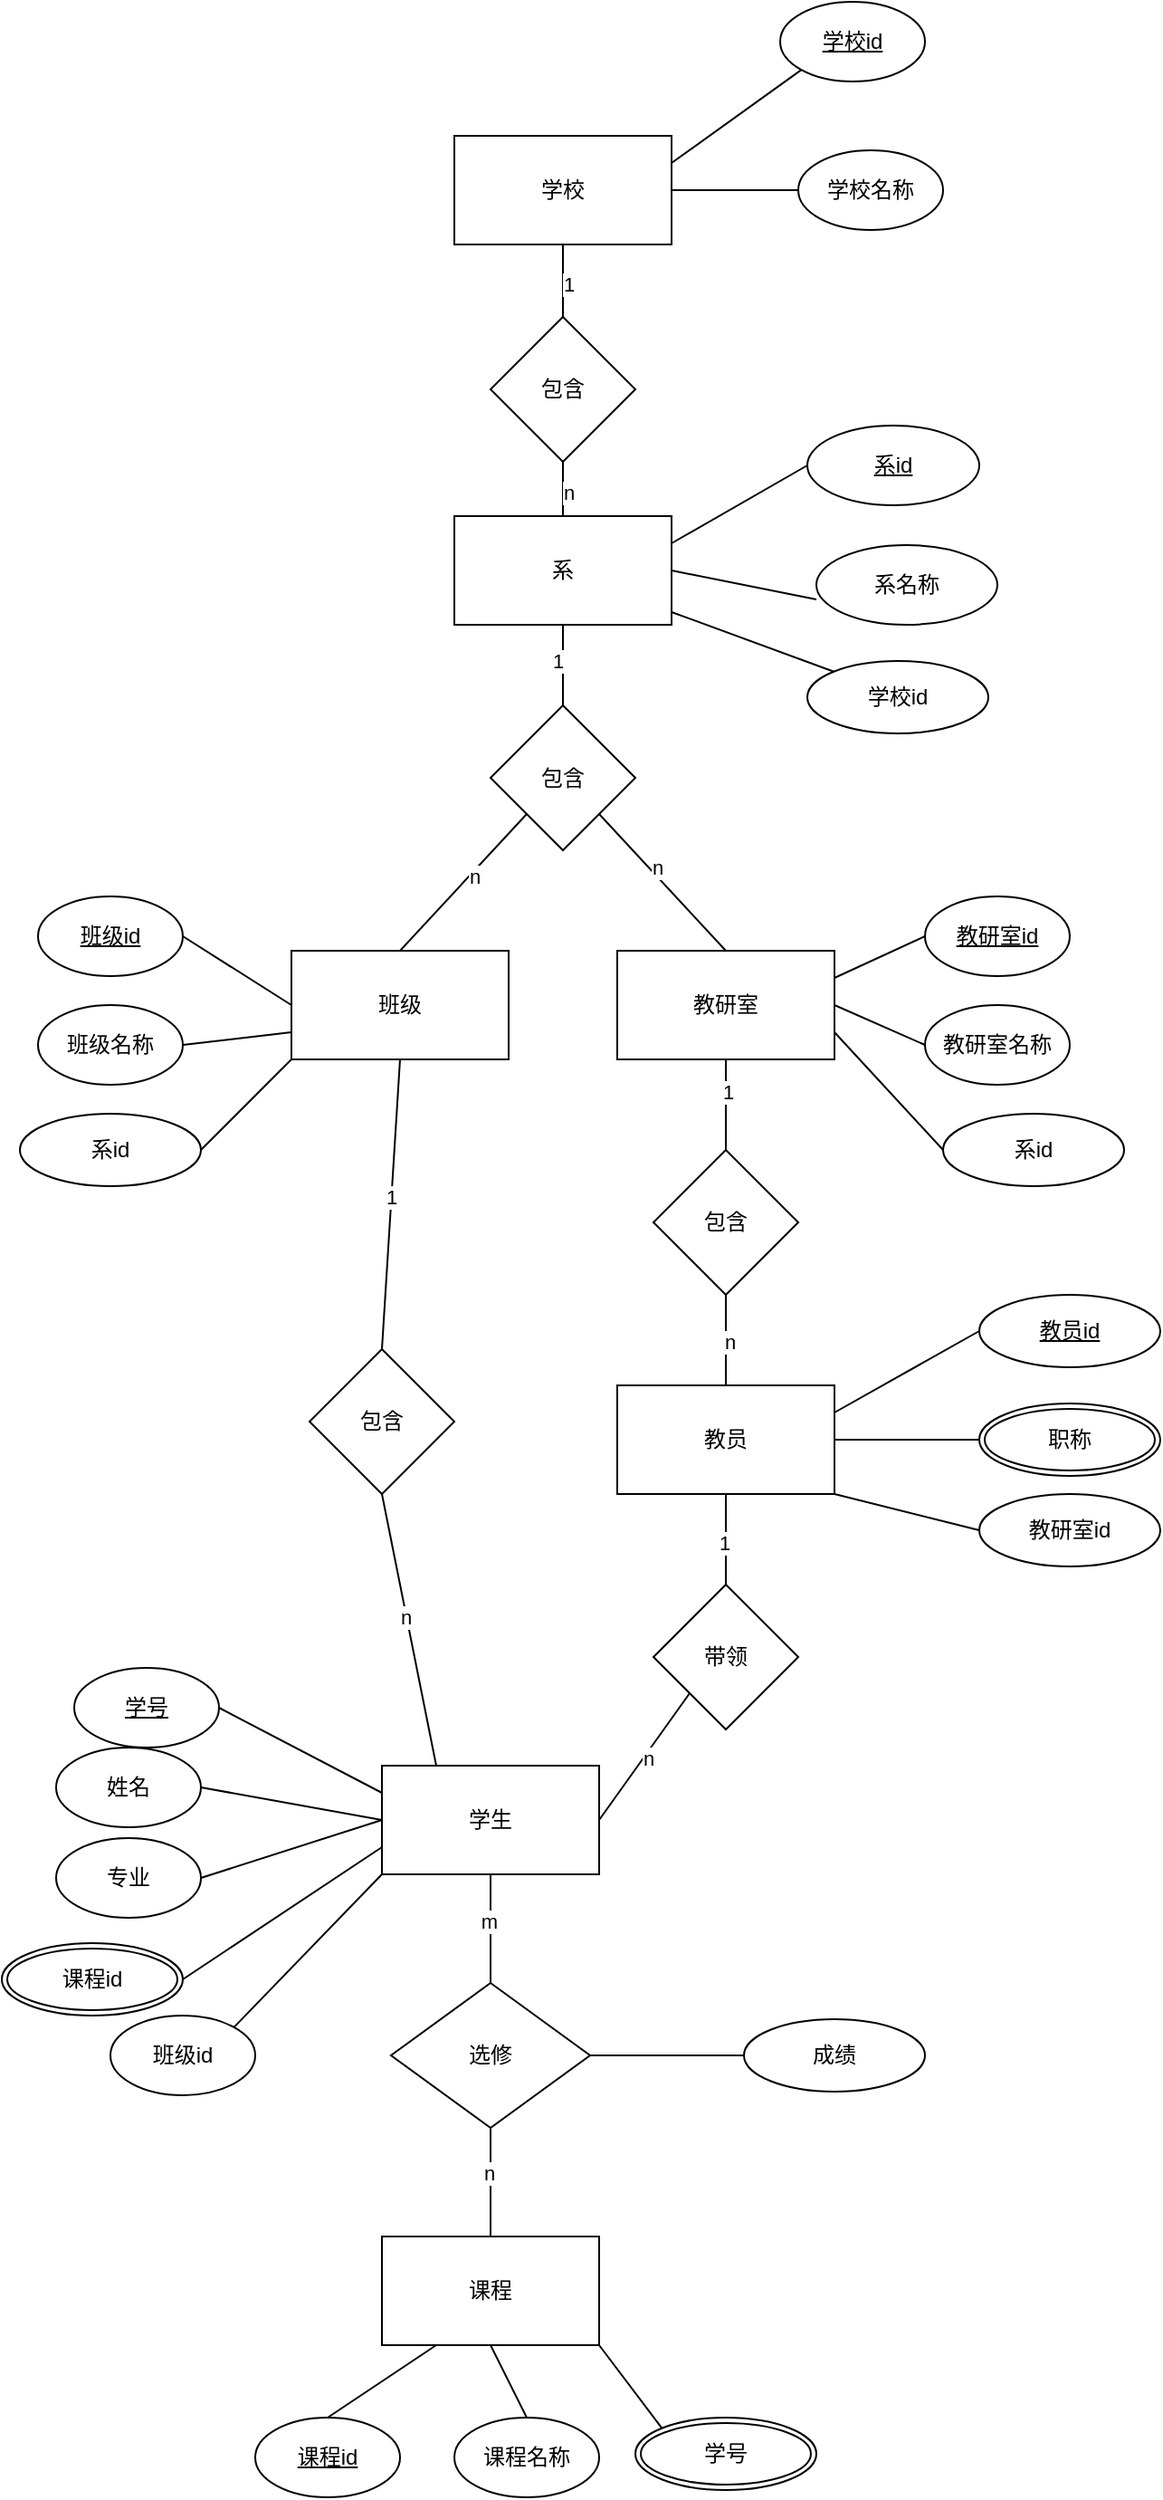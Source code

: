 <mxfile version="24.7.13">
  <diagram name="第 1 页" id="sECeABrqPzlm_Rx-wtIc">
    <mxGraphModel dx="1781" dy="1674" grid="1" gridSize="10" guides="1" tooltips="1" connect="1" arrows="1" fold="1" page="1" pageScale="1" pageWidth="827" pageHeight="1169" math="0" shadow="0">
      <root>
        <mxCell id="0" />
        <mxCell id="1" parent="0" />
        <mxCell id="IMBD8sZkuqatLbq9cF6B-1" value="课程" style="rounded=0;whiteSpace=wrap;html=1;" vertex="1" parent="1">
          <mxGeometry x="-100" y="650" width="120" height="60" as="geometry" />
        </mxCell>
        <mxCell id="IMBD8sZkuqatLbq9cF6B-2" value="学生" style="rounded=0;whiteSpace=wrap;html=1;" vertex="1" parent="1">
          <mxGeometry x="-100" y="390" width="120" height="60" as="geometry" />
        </mxCell>
        <mxCell id="IMBD8sZkuqatLbq9cF6B-3" value="选修" style="rhombus;whiteSpace=wrap;html=1;" vertex="1" parent="1">
          <mxGeometry x="-95" y="510" width="110" height="80" as="geometry" />
        </mxCell>
        <mxCell id="IMBD8sZkuqatLbq9cF6B-9" value="" style="endArrow=none;html=1;rounded=0;entryX=0;entryY=0.5;entryDx=0;entryDy=0;exitX=1;exitY=0.5;exitDx=0;exitDy=0;" edge="1" parent="1" source="IMBD8sZkuqatLbq9cF6B-3" target="IMBD8sZkuqatLbq9cF6B-126">
          <mxGeometry width="50" height="50" relative="1" as="geometry">
            <mxPoint x="-270" y="320" as="sourcePoint" />
            <mxPoint x="135" y="550" as="targetPoint" />
          </mxGeometry>
        </mxCell>
        <mxCell id="IMBD8sZkuqatLbq9cF6B-10" value="学校" style="rounded=0;whiteSpace=wrap;html=1;" vertex="1" parent="1">
          <mxGeometry x="-60" y="-510" width="120" height="60" as="geometry" />
        </mxCell>
        <mxCell id="IMBD8sZkuqatLbq9cF6B-33" value="班级" style="rounded=0;whiteSpace=wrap;html=1;" vertex="1" parent="1">
          <mxGeometry x="-150" y="-60" width="120" height="60" as="geometry" />
        </mxCell>
        <mxCell id="IMBD8sZkuqatLbq9cF6B-34" value="教研室" style="rounded=0;whiteSpace=wrap;html=1;" vertex="1" parent="1">
          <mxGeometry x="30" y="-60" width="120" height="60" as="geometry" />
        </mxCell>
        <mxCell id="IMBD8sZkuqatLbq9cF6B-35" value="教员" style="rounded=0;whiteSpace=wrap;html=1;" vertex="1" parent="1">
          <mxGeometry x="30" y="180" width="120" height="60" as="geometry" />
        </mxCell>
        <mxCell id="IMBD8sZkuqatLbq9cF6B-36" value="系" style="rounded=0;whiteSpace=wrap;html=1;" vertex="1" parent="1">
          <mxGeometry x="-60" y="-300" width="120" height="60" as="geometry" />
        </mxCell>
        <mxCell id="IMBD8sZkuqatLbq9cF6B-37" value="包含" style="rhombus;whiteSpace=wrap;html=1;" vertex="1" parent="1">
          <mxGeometry x="-40" y="-195.5" width="80" height="80" as="geometry" />
        </mxCell>
        <mxCell id="IMBD8sZkuqatLbq9cF6B-38" value="" style="endArrow=none;html=1;rounded=0;entryX=0.5;entryY=1;entryDx=0;entryDy=0;exitX=0.5;exitY=0;exitDx=0;exitDy=0;" edge="1" parent="1" source="IMBD8sZkuqatLbq9cF6B-37" target="IMBD8sZkuqatLbq9cF6B-36">
          <mxGeometry width="50" height="50" relative="1" as="geometry">
            <mxPoint x="-100" y="-170" as="sourcePoint" />
            <mxPoint y="-220" as="targetPoint" />
          </mxGeometry>
        </mxCell>
        <mxCell id="IMBD8sZkuqatLbq9cF6B-39" value="1" style="edgeLabel;html=1;align=center;verticalAlign=middle;resizable=0;points=[];" vertex="1" connectable="0" parent="IMBD8sZkuqatLbq9cF6B-38">
          <mxGeometry x="0.146" y="3" relative="1" as="geometry">
            <mxPoint y="1" as="offset" />
          </mxGeometry>
        </mxCell>
        <mxCell id="IMBD8sZkuqatLbq9cF6B-40" value="" style="endArrow=none;html=1;rounded=0;entryX=0;entryY=1;entryDx=0;entryDy=0;exitX=0.5;exitY=0;exitDx=0;exitDy=0;" edge="1" parent="1" source="IMBD8sZkuqatLbq9cF6B-33" target="IMBD8sZkuqatLbq9cF6B-37">
          <mxGeometry width="50" height="50" relative="1" as="geometry">
            <mxPoint x="-160" y="-50" as="sourcePoint" />
            <mxPoint x="-110" y="-100" as="targetPoint" />
          </mxGeometry>
        </mxCell>
        <mxCell id="IMBD8sZkuqatLbq9cF6B-41" value="n" style="edgeLabel;html=1;align=center;verticalAlign=middle;resizable=0;points=[];" vertex="1" connectable="0" parent="IMBD8sZkuqatLbq9cF6B-40">
          <mxGeometry x="0.126" y="-2" relative="1" as="geometry">
            <mxPoint as="offset" />
          </mxGeometry>
        </mxCell>
        <mxCell id="IMBD8sZkuqatLbq9cF6B-42" value="" style="endArrow=none;html=1;rounded=0;entryX=1;entryY=1;entryDx=0;entryDy=0;exitX=0.5;exitY=0;exitDx=0;exitDy=0;" edge="1" parent="1" source="IMBD8sZkuqatLbq9cF6B-34" target="IMBD8sZkuqatLbq9cF6B-37">
          <mxGeometry width="50" height="50" relative="1" as="geometry">
            <mxPoint x="80" y="-80" as="sourcePoint" />
            <mxPoint x="130" y="-130" as="targetPoint" />
          </mxGeometry>
        </mxCell>
        <mxCell id="IMBD8sZkuqatLbq9cF6B-43" value="n" style="edgeLabel;html=1;align=center;verticalAlign=middle;resizable=0;points=[];" vertex="1" connectable="0" parent="IMBD8sZkuqatLbq9cF6B-42">
          <mxGeometry x="0.163" y="-4" relative="1" as="geometry">
            <mxPoint as="offset" />
          </mxGeometry>
        </mxCell>
        <mxCell id="IMBD8sZkuqatLbq9cF6B-44" value="包含" style="rhombus;whiteSpace=wrap;html=1;" vertex="1" parent="1">
          <mxGeometry x="50" y="50" width="80" height="80" as="geometry" />
        </mxCell>
        <mxCell id="IMBD8sZkuqatLbq9cF6B-45" value="" style="endArrow=none;html=1;rounded=0;entryX=0.5;entryY=1;entryDx=0;entryDy=0;exitX=0.5;exitY=0;exitDx=0;exitDy=0;" edge="1" parent="1" source="IMBD8sZkuqatLbq9cF6B-44" target="IMBD8sZkuqatLbq9cF6B-34">
          <mxGeometry width="50" height="50" relative="1" as="geometry">
            <mxPoint x="-30" y="80" as="sourcePoint" />
            <mxPoint x="20" y="30" as="targetPoint" />
          </mxGeometry>
        </mxCell>
        <mxCell id="IMBD8sZkuqatLbq9cF6B-46" value="1" style="edgeLabel;html=1;align=center;verticalAlign=middle;resizable=0;points=[];" vertex="1" connectable="0" parent="IMBD8sZkuqatLbq9cF6B-45">
          <mxGeometry x="0.28" y="-1" relative="1" as="geometry">
            <mxPoint as="offset" />
          </mxGeometry>
        </mxCell>
        <mxCell id="IMBD8sZkuqatLbq9cF6B-47" value="" style="endArrow=none;html=1;rounded=0;entryX=0.5;entryY=1;entryDx=0;entryDy=0;exitX=0.5;exitY=0;exitDx=0;exitDy=0;" edge="1" parent="1" source="IMBD8sZkuqatLbq9cF6B-35" target="IMBD8sZkuqatLbq9cF6B-44">
          <mxGeometry width="50" height="50" relative="1" as="geometry">
            <mxPoint x="-160" y="240" as="sourcePoint" />
            <mxPoint x="-110" y="190" as="targetPoint" />
          </mxGeometry>
        </mxCell>
        <mxCell id="IMBD8sZkuqatLbq9cF6B-48" value="n" style="edgeLabel;html=1;align=center;verticalAlign=middle;resizable=0;points=[];" vertex="1" connectable="0" parent="IMBD8sZkuqatLbq9cF6B-47">
          <mxGeometry x="-0.04" y="-2" relative="1" as="geometry">
            <mxPoint as="offset" />
          </mxGeometry>
        </mxCell>
        <mxCell id="IMBD8sZkuqatLbq9cF6B-49" value="带领" style="rhombus;whiteSpace=wrap;html=1;" vertex="1" parent="1">
          <mxGeometry x="50" y="290" width="80" height="80" as="geometry" />
        </mxCell>
        <mxCell id="IMBD8sZkuqatLbq9cF6B-50" value="" style="endArrow=none;html=1;rounded=0;entryX=0.5;entryY=1;entryDx=0;entryDy=0;exitX=0.5;exitY=0;exitDx=0;exitDy=0;" edge="1" parent="1" source="IMBD8sZkuqatLbq9cF6B-49" target="IMBD8sZkuqatLbq9cF6B-35">
          <mxGeometry width="50" height="50" relative="1" as="geometry">
            <mxPoint x="30" y="290" as="sourcePoint" />
            <mxPoint x="80" y="240" as="targetPoint" />
          </mxGeometry>
        </mxCell>
        <mxCell id="IMBD8sZkuqatLbq9cF6B-51" value="1" style="edgeLabel;html=1;align=center;verticalAlign=middle;resizable=0;points=[];" vertex="1" connectable="0" parent="IMBD8sZkuqatLbq9cF6B-50">
          <mxGeometry x="-0.08" y="1" relative="1" as="geometry">
            <mxPoint as="offset" />
          </mxGeometry>
        </mxCell>
        <mxCell id="IMBD8sZkuqatLbq9cF6B-53" value="" style="endArrow=none;html=1;rounded=0;entryX=0;entryY=1;entryDx=0;entryDy=0;exitX=1;exitY=0.5;exitDx=0;exitDy=0;" edge="1" parent="1" source="IMBD8sZkuqatLbq9cF6B-2" target="IMBD8sZkuqatLbq9cF6B-49">
          <mxGeometry width="50" height="50" relative="1" as="geometry">
            <mxPoint x="20" y="530" as="sourcePoint" />
            <mxPoint x="70" y="480" as="targetPoint" />
          </mxGeometry>
        </mxCell>
        <mxCell id="IMBD8sZkuqatLbq9cF6B-54" value="n" style="edgeLabel;html=1;align=center;verticalAlign=middle;resizable=0;points=[];" vertex="1" connectable="0" parent="IMBD8sZkuqatLbq9cF6B-53">
          <mxGeometry x="0.027" y="-2" relative="1" as="geometry">
            <mxPoint as="offset" />
          </mxGeometry>
        </mxCell>
        <mxCell id="IMBD8sZkuqatLbq9cF6B-55" value="" style="endArrow=none;html=1;rounded=0;entryX=0.5;entryY=1;entryDx=0;entryDy=0;exitX=0.5;exitY=0;exitDx=0;exitDy=0;" edge="1" parent="1" source="IMBD8sZkuqatLbq9cF6B-3" target="IMBD8sZkuqatLbq9cF6B-2">
          <mxGeometry width="50" height="50" relative="1" as="geometry">
            <mxPoint x="-170" y="560" as="sourcePoint" />
            <mxPoint x="-120" y="510" as="targetPoint" />
          </mxGeometry>
        </mxCell>
        <mxCell id="IMBD8sZkuqatLbq9cF6B-57" value="m" style="edgeLabel;html=1;align=center;verticalAlign=middle;resizable=0;points=[];" vertex="1" connectable="0" parent="IMBD8sZkuqatLbq9cF6B-55">
          <mxGeometry x="0.133" y="1" relative="1" as="geometry">
            <mxPoint as="offset" />
          </mxGeometry>
        </mxCell>
        <mxCell id="IMBD8sZkuqatLbq9cF6B-56" value="" style="endArrow=none;html=1;rounded=0;entryX=0.5;entryY=1;entryDx=0;entryDy=0;exitX=0.5;exitY=0;exitDx=0;exitDy=0;" edge="1" parent="1" source="IMBD8sZkuqatLbq9cF6B-1" target="IMBD8sZkuqatLbq9cF6B-3">
          <mxGeometry width="50" height="50" relative="1" as="geometry">
            <mxPoint x="-190" y="630" as="sourcePoint" />
            <mxPoint x="-140" y="580" as="targetPoint" />
          </mxGeometry>
        </mxCell>
        <mxCell id="IMBD8sZkuqatLbq9cF6B-58" value="n" style="edgeLabel;html=1;align=center;verticalAlign=middle;resizable=0;points=[];" vertex="1" connectable="0" parent="IMBD8sZkuqatLbq9cF6B-56">
          <mxGeometry x="0.167" y="1" relative="1" as="geometry">
            <mxPoint as="offset" />
          </mxGeometry>
        </mxCell>
        <mxCell id="IMBD8sZkuqatLbq9cF6B-59" value="包含" style="rhombus;whiteSpace=wrap;html=1;" vertex="1" parent="1">
          <mxGeometry x="-140" y="160" width="80" height="80" as="geometry" />
        </mxCell>
        <mxCell id="IMBD8sZkuqatLbq9cF6B-60" value="" style="endArrow=none;html=1;rounded=0;entryX=0.5;entryY=1;entryDx=0;entryDy=0;exitX=0.5;exitY=0;exitDx=0;exitDy=0;" edge="1" parent="1" source="IMBD8sZkuqatLbq9cF6B-59" target="IMBD8sZkuqatLbq9cF6B-33">
          <mxGeometry width="50" height="50" relative="1" as="geometry">
            <mxPoint x="-200" y="120" as="sourcePoint" />
            <mxPoint x="-150" y="70" as="targetPoint" />
          </mxGeometry>
        </mxCell>
        <mxCell id="IMBD8sZkuqatLbq9cF6B-62" value="1" style="edgeLabel;html=1;align=center;verticalAlign=middle;resizable=0;points=[];" vertex="1" connectable="0" parent="IMBD8sZkuqatLbq9cF6B-60">
          <mxGeometry x="0.05" relative="1" as="geometry">
            <mxPoint as="offset" />
          </mxGeometry>
        </mxCell>
        <mxCell id="IMBD8sZkuqatLbq9cF6B-61" value="" style="endArrow=none;html=1;rounded=0;entryX=0.5;entryY=1;entryDx=0;entryDy=0;exitX=0.25;exitY=0;exitDx=0;exitDy=0;" edge="1" parent="1" source="IMBD8sZkuqatLbq9cF6B-2" target="IMBD8sZkuqatLbq9cF6B-59">
          <mxGeometry width="50" height="50" relative="1" as="geometry">
            <mxPoint x="-250" y="350" as="sourcePoint" />
            <mxPoint x="-200" y="300" as="targetPoint" />
          </mxGeometry>
        </mxCell>
        <mxCell id="IMBD8sZkuqatLbq9cF6B-63" value="n" style="edgeLabel;html=1;align=center;verticalAlign=middle;resizable=0;points=[];" vertex="1" connectable="0" parent="IMBD8sZkuqatLbq9cF6B-61">
          <mxGeometry x="0.095" y="1" relative="1" as="geometry">
            <mxPoint as="offset" />
          </mxGeometry>
        </mxCell>
        <mxCell id="IMBD8sZkuqatLbq9cF6B-64" value="包含" style="rhombus;whiteSpace=wrap;html=1;" vertex="1" parent="1">
          <mxGeometry x="-40" y="-410" width="80" height="80" as="geometry" />
        </mxCell>
        <mxCell id="IMBD8sZkuqatLbq9cF6B-65" value="" style="endArrow=none;html=1;rounded=0;entryX=0.5;entryY=1;entryDx=0;entryDy=0;exitX=0.5;exitY=0;exitDx=0;exitDy=0;" edge="1" parent="1" source="IMBD8sZkuqatLbq9cF6B-64" target="IMBD8sZkuqatLbq9cF6B-10">
          <mxGeometry width="50" height="50" relative="1" as="geometry">
            <mxPoint x="-130" y="-370" as="sourcePoint" />
            <mxPoint x="-80" y="-420" as="targetPoint" />
          </mxGeometry>
        </mxCell>
        <mxCell id="IMBD8sZkuqatLbq9cF6B-66" value="1" style="edgeLabel;html=1;align=center;verticalAlign=middle;resizable=0;points=[];" vertex="1" connectable="0" parent="IMBD8sZkuqatLbq9cF6B-65">
          <mxGeometry x="-0.1" y="-3" relative="1" as="geometry">
            <mxPoint as="offset" />
          </mxGeometry>
        </mxCell>
        <mxCell id="IMBD8sZkuqatLbq9cF6B-67" value="" style="endArrow=none;html=1;rounded=0;entryX=0.5;entryY=1;entryDx=0;entryDy=0;exitX=0.5;exitY=0;exitDx=0;exitDy=0;" edge="1" parent="1" source="IMBD8sZkuqatLbq9cF6B-36" target="IMBD8sZkuqatLbq9cF6B-64">
          <mxGeometry width="50" height="50" relative="1" as="geometry">
            <mxPoint x="-120" y="-290" as="sourcePoint" />
            <mxPoint x="-70" y="-340" as="targetPoint" />
          </mxGeometry>
        </mxCell>
        <mxCell id="IMBD8sZkuqatLbq9cF6B-68" value="n" style="edgeLabel;html=1;align=center;verticalAlign=middle;resizable=0;points=[];" vertex="1" connectable="0" parent="IMBD8sZkuqatLbq9cF6B-67">
          <mxGeometry x="-0.133" y="-3" relative="1" as="geometry">
            <mxPoint as="offset" />
          </mxGeometry>
        </mxCell>
        <mxCell id="IMBD8sZkuqatLbq9cF6B-69" value="&lt;u&gt;学校id&lt;/u&gt;" style="ellipse;whiteSpace=wrap;html=1;" vertex="1" parent="1">
          <mxGeometry x="120" y="-584" width="80" height="44" as="geometry" />
        </mxCell>
        <mxCell id="IMBD8sZkuqatLbq9cF6B-70" value="" style="endArrow=none;html=1;rounded=0;entryX=0;entryY=1;entryDx=0;entryDy=0;exitX=1;exitY=0.25;exitDx=0;exitDy=0;" edge="1" parent="1" source="IMBD8sZkuqatLbq9cF6B-10" target="IMBD8sZkuqatLbq9cF6B-69">
          <mxGeometry width="50" height="50" relative="1" as="geometry">
            <mxPoint x="150" y="-430" as="sourcePoint" />
            <mxPoint x="200" y="-480" as="targetPoint" />
          </mxGeometry>
        </mxCell>
        <mxCell id="IMBD8sZkuqatLbq9cF6B-74" value="学校名称" style="ellipse;whiteSpace=wrap;html=1;" vertex="1" parent="1">
          <mxGeometry x="130" y="-502" width="80" height="44" as="geometry" />
        </mxCell>
        <mxCell id="IMBD8sZkuqatLbq9cF6B-75" value="" style="endArrow=none;html=1;rounded=0;entryX=0;entryY=0.5;entryDx=0;entryDy=0;exitX=1;exitY=0.5;exitDx=0;exitDy=0;" edge="1" parent="1" source="IMBD8sZkuqatLbq9cF6B-10" target="IMBD8sZkuqatLbq9cF6B-74">
          <mxGeometry width="50" height="50" relative="1" as="geometry">
            <mxPoint x="70" y="-485" as="sourcePoint" />
            <mxPoint x="142" y="-536" as="targetPoint" />
          </mxGeometry>
        </mxCell>
        <mxCell id="IMBD8sZkuqatLbq9cF6B-76" value="&lt;u&gt;系id&lt;/u&gt;" style="ellipse;whiteSpace=wrap;html=1;" vertex="1" parent="1">
          <mxGeometry x="135" y="-350" width="95" height="44" as="geometry" />
        </mxCell>
        <mxCell id="IMBD8sZkuqatLbq9cF6B-77" value="" style="endArrow=none;html=1;rounded=0;entryX=0;entryY=0.5;entryDx=0;entryDy=0;exitX=1;exitY=0.25;exitDx=0;exitDy=0;" edge="1" parent="1" source="IMBD8sZkuqatLbq9cF6B-36" target="IMBD8sZkuqatLbq9cF6B-76">
          <mxGeometry width="50" height="50" relative="1" as="geometry">
            <mxPoint x="90" y="-260" as="sourcePoint" />
            <mxPoint x="140" y="-310" as="targetPoint" />
          </mxGeometry>
        </mxCell>
        <mxCell id="IMBD8sZkuqatLbq9cF6B-79" value="系名称" style="ellipse;whiteSpace=wrap;html=1;" vertex="1" parent="1">
          <mxGeometry x="140" y="-284" width="100" height="44" as="geometry" />
        </mxCell>
        <mxCell id="IMBD8sZkuqatLbq9cF6B-80" value="" style="endArrow=none;html=1;rounded=0;entryX=0;entryY=0.682;entryDx=0;entryDy=0;entryPerimeter=0;exitX=1;exitY=0.5;exitDx=0;exitDy=0;" edge="1" parent="1" source="IMBD8sZkuqatLbq9cF6B-36" target="IMBD8sZkuqatLbq9cF6B-79">
          <mxGeometry width="50" height="50" relative="1" as="geometry">
            <mxPoint x="90" y="-170" as="sourcePoint" />
            <mxPoint x="140" y="-220" as="targetPoint" />
          </mxGeometry>
        </mxCell>
        <mxCell id="IMBD8sZkuqatLbq9cF6B-81" value="&lt;u&gt;教研室id&lt;/u&gt;" style="ellipse;whiteSpace=wrap;html=1;" vertex="1" parent="1">
          <mxGeometry x="200" y="-90" width="80" height="44" as="geometry" />
        </mxCell>
        <mxCell id="IMBD8sZkuqatLbq9cF6B-82" value="教研室名称" style="ellipse;whiteSpace=wrap;html=1;" vertex="1" parent="1">
          <mxGeometry x="200" y="-30" width="80" height="44" as="geometry" />
        </mxCell>
        <mxCell id="IMBD8sZkuqatLbq9cF6B-83" value="" style="endArrow=none;html=1;rounded=0;entryX=0;entryY=0.5;entryDx=0;entryDy=0;exitX=1;exitY=0.25;exitDx=0;exitDy=0;" edge="1" parent="1" source="IMBD8sZkuqatLbq9cF6B-34" target="IMBD8sZkuqatLbq9cF6B-81">
          <mxGeometry width="50" height="50" relative="1" as="geometry">
            <mxPoint x="150" y="-70" as="sourcePoint" />
            <mxPoint x="200" y="-120" as="targetPoint" />
          </mxGeometry>
        </mxCell>
        <mxCell id="IMBD8sZkuqatLbq9cF6B-84" value="" style="endArrow=none;html=1;rounded=0;entryX=0;entryY=0.5;entryDx=0;entryDy=0;exitX=1;exitY=0.5;exitDx=0;exitDy=0;" edge="1" parent="1" source="IMBD8sZkuqatLbq9cF6B-34" target="IMBD8sZkuqatLbq9cF6B-82">
          <mxGeometry width="50" height="50" relative="1" as="geometry">
            <mxPoint x="120" y="70" as="sourcePoint" />
            <mxPoint x="170" y="20" as="targetPoint" />
          </mxGeometry>
        </mxCell>
        <mxCell id="IMBD8sZkuqatLbq9cF6B-85" value="班级名称" style="ellipse;whiteSpace=wrap;html=1;" vertex="1" parent="1">
          <mxGeometry x="-290" y="-30" width="80" height="44" as="geometry" />
        </mxCell>
        <mxCell id="IMBD8sZkuqatLbq9cF6B-86" value="" style="endArrow=none;html=1;rounded=0;entryX=0;entryY=0.75;entryDx=0;entryDy=0;exitX=1;exitY=0.5;exitDx=0;exitDy=0;" edge="1" parent="1" source="IMBD8sZkuqatLbq9cF6B-85" target="IMBD8sZkuqatLbq9cF6B-33">
          <mxGeometry width="50" height="50" relative="1" as="geometry">
            <mxPoint x="-190" y="100" as="sourcePoint" />
            <mxPoint x="-140" y="50" as="targetPoint" />
          </mxGeometry>
        </mxCell>
        <mxCell id="IMBD8sZkuqatLbq9cF6B-87" value="&lt;u&gt;班级id&lt;/u&gt;" style="ellipse;whiteSpace=wrap;html=1;" vertex="1" parent="1">
          <mxGeometry x="-290" y="-90" width="80" height="44" as="geometry" />
        </mxCell>
        <mxCell id="IMBD8sZkuqatLbq9cF6B-88" value="" style="endArrow=none;html=1;rounded=0;entryX=0;entryY=0.5;entryDx=0;entryDy=0;exitX=1;exitY=0.5;exitDx=0;exitDy=0;" edge="1" parent="1" source="IMBD8sZkuqatLbq9cF6B-87" target="IMBD8sZkuqatLbq9cF6B-33">
          <mxGeometry width="50" height="50" relative="1" as="geometry">
            <mxPoint x="-290" y="-90" as="sourcePoint" />
            <mxPoint x="-240" y="-140" as="targetPoint" />
          </mxGeometry>
        </mxCell>
        <mxCell id="IMBD8sZkuqatLbq9cF6B-89" value="姓名" style="ellipse;whiteSpace=wrap;html=1;" vertex="1" parent="1">
          <mxGeometry x="-280" y="380" width="80" height="44" as="geometry" />
        </mxCell>
        <mxCell id="IMBD8sZkuqatLbq9cF6B-90" value="&lt;u&gt;学号&lt;/u&gt;" style="ellipse;whiteSpace=wrap;html=1;" vertex="1" parent="1">
          <mxGeometry x="-270" y="336" width="80" height="44" as="geometry" />
        </mxCell>
        <mxCell id="IMBD8sZkuqatLbq9cF6B-91" value="专业" style="ellipse;whiteSpace=wrap;html=1;" vertex="1" parent="1">
          <mxGeometry x="-280" y="430" width="80" height="44" as="geometry" />
        </mxCell>
        <mxCell id="IMBD8sZkuqatLbq9cF6B-94" value="班级id" style="ellipse;whiteSpace=wrap;html=1;" vertex="1" parent="1">
          <mxGeometry x="-250" y="528" width="80" height="44" as="geometry" />
        </mxCell>
        <mxCell id="IMBD8sZkuqatLbq9cF6B-95" value="" style="endArrow=none;html=1;rounded=0;entryX=0;entryY=0.25;entryDx=0;entryDy=0;exitX=1;exitY=0.5;exitDx=0;exitDy=0;" edge="1" parent="1" source="IMBD8sZkuqatLbq9cF6B-90" target="IMBD8sZkuqatLbq9cF6B-2">
          <mxGeometry width="50" height="50" relative="1" as="geometry">
            <mxPoint x="-340" y="540" as="sourcePoint" />
            <mxPoint x="-290" y="490" as="targetPoint" />
          </mxGeometry>
        </mxCell>
        <mxCell id="IMBD8sZkuqatLbq9cF6B-96" value="" style="endArrow=none;html=1;rounded=0;entryX=0;entryY=0.5;entryDx=0;entryDy=0;exitX=1;exitY=0.5;exitDx=0;exitDy=0;" edge="1" parent="1" source="IMBD8sZkuqatLbq9cF6B-89" target="IMBD8sZkuqatLbq9cF6B-2">
          <mxGeometry width="50" height="50" relative="1" as="geometry">
            <mxPoint x="-330" y="640" as="sourcePoint" />
            <mxPoint x="-280" y="590" as="targetPoint" />
          </mxGeometry>
        </mxCell>
        <mxCell id="IMBD8sZkuqatLbq9cF6B-97" value="" style="endArrow=none;html=1;rounded=0;entryX=0;entryY=0.5;entryDx=0;entryDy=0;exitX=1;exitY=0.5;exitDx=0;exitDy=0;" edge="1" parent="1" source="IMBD8sZkuqatLbq9cF6B-91" target="IMBD8sZkuqatLbq9cF6B-2">
          <mxGeometry width="50" height="50" relative="1" as="geometry">
            <mxPoint x="-330" y="630" as="sourcePoint" />
            <mxPoint x="-280" y="580" as="targetPoint" />
          </mxGeometry>
        </mxCell>
        <mxCell id="IMBD8sZkuqatLbq9cF6B-98" value="" style="endArrow=none;html=1;rounded=0;entryX=0;entryY=0.75;entryDx=0;entryDy=0;exitX=1;exitY=0.5;exitDx=0;exitDy=0;" edge="1" parent="1" source="IMBD8sZkuqatLbq9cF6B-125" target="IMBD8sZkuqatLbq9cF6B-2">
          <mxGeometry width="50" height="50" relative="1" as="geometry">
            <mxPoint x="-201.716" y="486.444" as="sourcePoint" />
            <mxPoint x="-160" y="510" as="targetPoint" />
          </mxGeometry>
        </mxCell>
        <mxCell id="IMBD8sZkuqatLbq9cF6B-99" value="" style="endArrow=none;html=1;rounded=0;entryX=0;entryY=1;entryDx=0;entryDy=0;exitX=1;exitY=0;exitDx=0;exitDy=0;" edge="1" parent="1" source="IMBD8sZkuqatLbq9cF6B-94" target="IMBD8sZkuqatLbq9cF6B-2">
          <mxGeometry width="50" height="50" relative="1" as="geometry">
            <mxPoint x="-250" y="580" as="sourcePoint" />
            <mxPoint x="-200" y="530" as="targetPoint" />
          </mxGeometry>
        </mxCell>
        <mxCell id="IMBD8sZkuqatLbq9cF6B-100" value="&lt;u&gt;课程id&lt;/u&gt;" style="ellipse;whiteSpace=wrap;html=1;" vertex="1" parent="1">
          <mxGeometry x="-170" y="750" width="80" height="44" as="geometry" />
        </mxCell>
        <mxCell id="IMBD8sZkuqatLbq9cF6B-101" value="课程名称" style="ellipse;whiteSpace=wrap;html=1;" vertex="1" parent="1">
          <mxGeometry x="-60" y="750" width="80" height="44" as="geometry" />
        </mxCell>
        <mxCell id="IMBD8sZkuqatLbq9cF6B-102" value="" style="endArrow=none;html=1;rounded=0;entryX=0.25;entryY=1;entryDx=0;entryDy=0;exitX=0.5;exitY=0;exitDx=0;exitDy=0;" edge="1" parent="1" source="IMBD8sZkuqatLbq9cF6B-100" target="IMBD8sZkuqatLbq9cF6B-1">
          <mxGeometry width="50" height="50" relative="1" as="geometry">
            <mxPoint x="-300" y="740" as="sourcePoint" />
            <mxPoint x="-250" y="690" as="targetPoint" />
          </mxGeometry>
        </mxCell>
        <mxCell id="IMBD8sZkuqatLbq9cF6B-103" value="" style="endArrow=none;html=1;rounded=0;entryX=0.5;entryY=1;entryDx=0;entryDy=0;exitX=0.5;exitY=0;exitDx=0;exitDy=0;" edge="1" parent="1" source="IMBD8sZkuqatLbq9cF6B-101" target="IMBD8sZkuqatLbq9cF6B-1">
          <mxGeometry width="50" height="50" relative="1" as="geometry">
            <mxPoint x="20" y="740" as="sourcePoint" />
            <mxPoint x="70" y="690" as="targetPoint" />
          </mxGeometry>
        </mxCell>
        <mxCell id="IMBD8sZkuqatLbq9cF6B-105" value="职称" style="ellipse;shape=doubleEllipse;margin=3;whiteSpace=wrap;html=1;align=center;" vertex="1" parent="1">
          <mxGeometry x="230" y="190" width="100" height="40" as="geometry" />
        </mxCell>
        <mxCell id="IMBD8sZkuqatLbq9cF6B-106" value="" style="endArrow=none;html=1;rounded=0;exitX=1;exitY=0.5;exitDx=0;exitDy=0;entryX=0;entryY=0.5;entryDx=0;entryDy=0;" edge="1" parent="1" source="IMBD8sZkuqatLbq9cF6B-35" target="IMBD8sZkuqatLbq9cF6B-105">
          <mxGeometry relative="1" as="geometry">
            <mxPoint x="110" y="110" as="sourcePoint" />
            <mxPoint x="270" y="110" as="targetPoint" />
          </mxGeometry>
        </mxCell>
        <mxCell id="IMBD8sZkuqatLbq9cF6B-107" value="教员id" style="ellipse;whiteSpace=wrap;html=1;align=center;fontStyle=4;" vertex="1" parent="1">
          <mxGeometry x="230" y="130" width="100" height="40" as="geometry" />
        </mxCell>
        <mxCell id="IMBD8sZkuqatLbq9cF6B-108" value="" style="endArrow=none;html=1;rounded=0;exitX=1;exitY=0.25;exitDx=0;exitDy=0;entryX=0;entryY=0.5;entryDx=0;entryDy=0;" edge="1" parent="1" source="IMBD8sZkuqatLbq9cF6B-35" target="IMBD8sZkuqatLbq9cF6B-107">
          <mxGeometry relative="1" as="geometry">
            <mxPoint x="140" y="280" as="sourcePoint" />
            <mxPoint x="300" y="280" as="targetPoint" />
          </mxGeometry>
        </mxCell>
        <mxCell id="IMBD8sZkuqatLbq9cF6B-112" value="学校id" style="ellipse;whiteSpace=wrap;html=1;align=center;" vertex="1" parent="1">
          <mxGeometry x="135" y="-220" width="100" height="40" as="geometry" />
        </mxCell>
        <mxCell id="IMBD8sZkuqatLbq9cF6B-113" value="" style="endArrow=none;html=1;rounded=0;exitX=1;exitY=0.883;exitDx=0;exitDy=0;exitPerimeter=0;entryX=0;entryY=0;entryDx=0;entryDy=0;" edge="1" parent="1" source="IMBD8sZkuqatLbq9cF6B-36" target="IMBD8sZkuqatLbq9cF6B-112">
          <mxGeometry relative="1" as="geometry">
            <mxPoint y="-190" as="sourcePoint" />
            <mxPoint x="140" y="-200" as="targetPoint" />
          </mxGeometry>
        </mxCell>
        <mxCell id="IMBD8sZkuqatLbq9cF6B-115" value="系id" style="ellipse;whiteSpace=wrap;html=1;align=center;" vertex="1" parent="1">
          <mxGeometry x="210" y="30" width="100" height="40" as="geometry" />
        </mxCell>
        <mxCell id="IMBD8sZkuqatLbq9cF6B-116" value="" style="endArrow=none;html=1;rounded=0;exitX=1;exitY=0.75;exitDx=0;exitDy=0;entryX=0;entryY=0.5;entryDx=0;entryDy=0;" edge="1" parent="1" source="IMBD8sZkuqatLbq9cF6B-34" target="IMBD8sZkuqatLbq9cF6B-115">
          <mxGeometry relative="1" as="geometry">
            <mxPoint x="70" y="-150" as="sourcePoint" />
            <mxPoint x="230" y="-150" as="targetPoint" />
          </mxGeometry>
        </mxCell>
        <mxCell id="IMBD8sZkuqatLbq9cF6B-117" value="系id" style="ellipse;whiteSpace=wrap;html=1;align=center;" vertex="1" parent="1">
          <mxGeometry x="-300" y="30" width="100" height="40" as="geometry" />
        </mxCell>
        <mxCell id="IMBD8sZkuqatLbq9cF6B-118" value="" style="endArrow=none;html=1;rounded=0;entryX=0;entryY=1;entryDx=0;entryDy=0;exitX=1;exitY=0.5;exitDx=0;exitDy=0;" edge="1" parent="1" source="IMBD8sZkuqatLbq9cF6B-117" target="IMBD8sZkuqatLbq9cF6B-33">
          <mxGeometry relative="1" as="geometry">
            <mxPoint x="-360" y="-100" as="sourcePoint" />
            <mxPoint x="-200" y="-100" as="targetPoint" />
          </mxGeometry>
        </mxCell>
        <mxCell id="IMBD8sZkuqatLbq9cF6B-119" value="教研室id" style="ellipse;whiteSpace=wrap;html=1;align=center;" vertex="1" parent="1">
          <mxGeometry x="230" y="240" width="100" height="40" as="geometry" />
        </mxCell>
        <mxCell id="IMBD8sZkuqatLbq9cF6B-120" value="" style="endArrow=none;html=1;rounded=0;entryX=0;entryY=0.5;entryDx=0;entryDy=0;exitX=1;exitY=1;exitDx=0;exitDy=0;" edge="1" parent="1" source="IMBD8sZkuqatLbq9cF6B-35" target="IMBD8sZkuqatLbq9cF6B-119">
          <mxGeometry relative="1" as="geometry">
            <mxPoint x="-150" y="260" as="sourcePoint" />
            <mxPoint x="10" y="260" as="targetPoint" />
          </mxGeometry>
        </mxCell>
        <mxCell id="IMBD8sZkuqatLbq9cF6B-122" value="学号" style="ellipse;shape=doubleEllipse;margin=3;whiteSpace=wrap;html=1;align=center;" vertex="1" parent="1">
          <mxGeometry x="40" y="750" width="100" height="40" as="geometry" />
        </mxCell>
        <mxCell id="IMBD8sZkuqatLbq9cF6B-123" value="" style="endArrow=none;html=1;rounded=0;entryX=0;entryY=0;entryDx=0;entryDy=0;exitX=1;exitY=1;exitDx=0;exitDy=0;" edge="1" parent="1" source="IMBD8sZkuqatLbq9cF6B-1" target="IMBD8sZkuqatLbq9cF6B-122">
          <mxGeometry relative="1" as="geometry">
            <mxPoint x="-260" y="710" as="sourcePoint" />
            <mxPoint x="-100" y="710" as="targetPoint" />
          </mxGeometry>
        </mxCell>
        <mxCell id="IMBD8sZkuqatLbq9cF6B-125" value="课程id" style="ellipse;shape=doubleEllipse;margin=3;whiteSpace=wrap;html=1;align=center;" vertex="1" parent="1">
          <mxGeometry x="-310" y="488" width="100" height="40" as="geometry" />
        </mxCell>
        <mxCell id="IMBD8sZkuqatLbq9cF6B-126" value="成绩" style="ellipse;whiteSpace=wrap;html=1;align=center;" vertex="1" parent="1">
          <mxGeometry x="100" y="530" width="100" height="40" as="geometry" />
        </mxCell>
      </root>
    </mxGraphModel>
  </diagram>
</mxfile>
